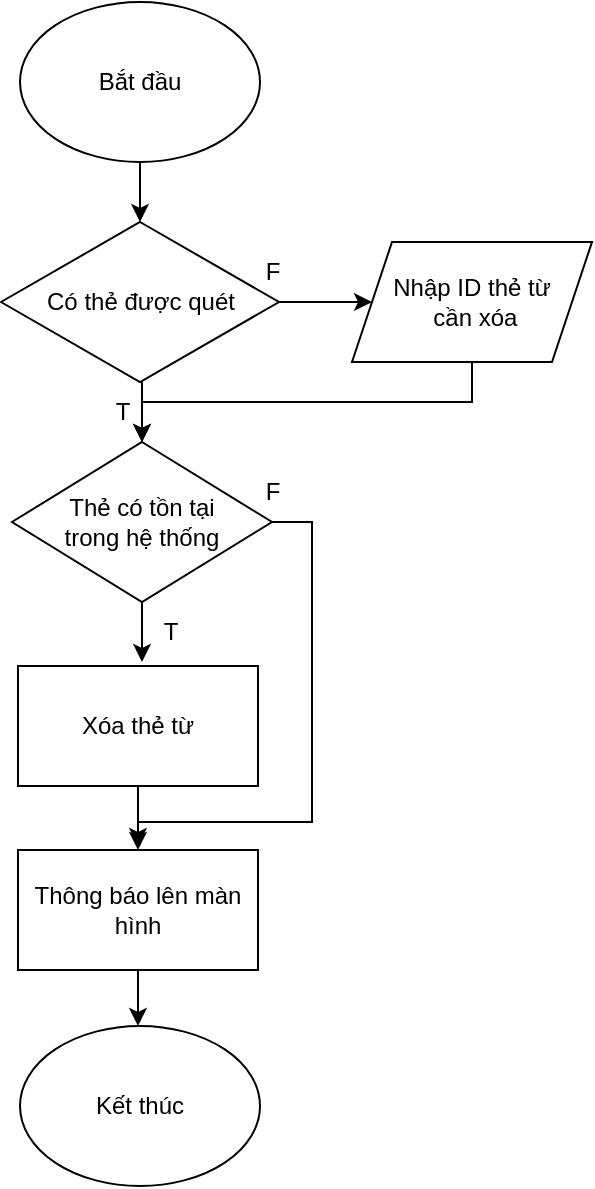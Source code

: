 <mxfile version="22.1.16" type="device">
  <diagram name="Page-1" id="O5MZVU0uX8mg8WbX39qI">
    <mxGraphModel dx="1230" dy="817" grid="1" gridSize="10" guides="1" tooltips="1" connect="1" arrows="1" fold="1" page="1" pageScale="1" pageWidth="827" pageHeight="1169" math="0" shadow="0">
      <root>
        <mxCell id="0" />
        <mxCell id="1" parent="0" />
        <mxCell id="I_1EfVJCWDu975_tZ_0z-16" style="edgeStyle=orthogonalEdgeStyle;rounded=0;orthogonalLoop=1;jettySize=auto;html=1;exitX=0.5;exitY=1;exitDx=0;exitDy=0;entryX=0.5;entryY=0;entryDx=0;entryDy=0;" edge="1" parent="1" source="I_1EfVJCWDu975_tZ_0z-2" target="I_1EfVJCWDu975_tZ_0z-15">
          <mxGeometry relative="1" as="geometry" />
        </mxCell>
        <mxCell id="I_1EfVJCWDu975_tZ_0z-2" value="Bắt đầu" style="ellipse;whiteSpace=wrap;html=1;" vertex="1" parent="1">
          <mxGeometry x="354" y="160" width="120" height="80" as="geometry" />
        </mxCell>
        <mxCell id="I_1EfVJCWDu975_tZ_0z-25" style="edgeStyle=orthogonalEdgeStyle;rounded=0;orthogonalLoop=1;jettySize=auto;html=1;exitX=0.5;exitY=1;exitDx=0;exitDy=0;entryX=0.5;entryY=0;entryDx=0;entryDy=0;" edge="1" parent="1" source="I_1EfVJCWDu975_tZ_0z-4" target="I_1EfVJCWDu975_tZ_0z-7">
          <mxGeometry relative="1" as="geometry" />
        </mxCell>
        <mxCell id="I_1EfVJCWDu975_tZ_0z-4" value="Nhập ID thẻ từ&lt;br&gt;&amp;nbsp;cần xóa" style="shape=parallelogram;perimeter=parallelogramPerimeter;whiteSpace=wrap;html=1;fixedSize=1;" vertex="1" parent="1">
          <mxGeometry x="520" y="280" width="120" height="60" as="geometry" />
        </mxCell>
        <mxCell id="I_1EfVJCWDu975_tZ_0z-22" style="edgeStyle=orthogonalEdgeStyle;rounded=0;orthogonalLoop=1;jettySize=auto;html=1;exitX=0.5;exitY=1;exitDx=0;exitDy=0;" edge="1" parent="1" source="I_1EfVJCWDu975_tZ_0z-7">
          <mxGeometry relative="1" as="geometry">
            <mxPoint x="415" y="490" as="targetPoint" />
          </mxGeometry>
        </mxCell>
        <mxCell id="I_1EfVJCWDu975_tZ_0z-23" style="edgeStyle=orthogonalEdgeStyle;rounded=0;orthogonalLoop=1;jettySize=auto;html=1;exitX=1;exitY=0.5;exitDx=0;exitDy=0;entryX=0.5;entryY=0;entryDx=0;entryDy=0;" edge="1" parent="1" source="I_1EfVJCWDu975_tZ_0z-7" target="I_1EfVJCWDu975_tZ_0z-11">
          <mxGeometry relative="1" as="geometry">
            <Array as="points">
              <mxPoint x="500" y="420" />
              <mxPoint x="500" y="570" />
              <mxPoint x="413" y="570" />
            </Array>
          </mxGeometry>
        </mxCell>
        <mxCell id="I_1EfVJCWDu975_tZ_0z-7" value="Thẻ có tồn tại &lt;br&gt;trong hệ thống" style="rhombus;whiteSpace=wrap;html=1;" vertex="1" parent="1">
          <mxGeometry x="350" y="380" width="130" height="80" as="geometry" />
        </mxCell>
        <mxCell id="I_1EfVJCWDu975_tZ_0z-8" style="edgeStyle=orthogonalEdgeStyle;rounded=0;orthogonalLoop=1;jettySize=auto;html=1;exitX=0.5;exitY=1;exitDx=0;exitDy=0;" edge="1" parent="1" source="I_1EfVJCWDu975_tZ_0z-9">
          <mxGeometry relative="1" as="geometry">
            <mxPoint x="413" y="582" as="targetPoint" />
          </mxGeometry>
        </mxCell>
        <mxCell id="I_1EfVJCWDu975_tZ_0z-9" value="Xóa thẻ từ" style="rounded=0;whiteSpace=wrap;html=1;" vertex="1" parent="1">
          <mxGeometry x="353" y="492" width="120" height="60" as="geometry" />
        </mxCell>
        <mxCell id="I_1EfVJCWDu975_tZ_0z-10" style="edgeStyle=orthogonalEdgeStyle;rounded=0;orthogonalLoop=1;jettySize=auto;html=1;exitX=0.5;exitY=1;exitDx=0;exitDy=0;entryX=0.5;entryY=0;entryDx=0;entryDy=0;" edge="1" parent="1" source="I_1EfVJCWDu975_tZ_0z-11">
          <mxGeometry relative="1" as="geometry">
            <mxPoint x="413" y="672" as="targetPoint" />
          </mxGeometry>
        </mxCell>
        <mxCell id="I_1EfVJCWDu975_tZ_0z-11" value="Thông báo lên màn hình" style="rounded=0;whiteSpace=wrap;html=1;" vertex="1" parent="1">
          <mxGeometry x="353" y="584" width="120" height="60" as="geometry" />
        </mxCell>
        <mxCell id="I_1EfVJCWDu975_tZ_0z-12" value="Kết thúc" style="ellipse;whiteSpace=wrap;html=1;" vertex="1" parent="1">
          <mxGeometry x="354" y="672" width="120" height="80" as="geometry" />
        </mxCell>
        <mxCell id="I_1EfVJCWDu975_tZ_0z-13" value="F" style="text;html=1;align=center;verticalAlign=middle;resizable=0;points=[];autosize=1;strokeColor=none;fillColor=none;" vertex="1" parent="1">
          <mxGeometry x="465" y="390" width="30" height="30" as="geometry" />
        </mxCell>
        <mxCell id="I_1EfVJCWDu975_tZ_0z-14" value="T" style="text;html=1;align=center;verticalAlign=middle;resizable=0;points=[];autosize=1;strokeColor=none;fillColor=none;" vertex="1" parent="1">
          <mxGeometry x="414" y="460" width="30" height="30" as="geometry" />
        </mxCell>
        <mxCell id="I_1EfVJCWDu975_tZ_0z-19" style="edgeStyle=orthogonalEdgeStyle;rounded=0;orthogonalLoop=1;jettySize=auto;html=1;exitX=0.5;exitY=1;exitDx=0;exitDy=0;entryX=0.5;entryY=0;entryDx=0;entryDy=0;" edge="1" parent="1" source="I_1EfVJCWDu975_tZ_0z-15" target="I_1EfVJCWDu975_tZ_0z-7">
          <mxGeometry relative="1" as="geometry" />
        </mxCell>
        <mxCell id="I_1EfVJCWDu975_tZ_0z-20" style="edgeStyle=orthogonalEdgeStyle;rounded=0;orthogonalLoop=1;jettySize=auto;html=1;exitX=1;exitY=0.5;exitDx=0;exitDy=0;entryX=0;entryY=0.5;entryDx=0;entryDy=0;" edge="1" parent="1" source="I_1EfVJCWDu975_tZ_0z-15" target="I_1EfVJCWDu975_tZ_0z-4">
          <mxGeometry relative="1" as="geometry" />
        </mxCell>
        <mxCell id="I_1EfVJCWDu975_tZ_0z-15" value="Có thẻ được quét" style="rhombus;whiteSpace=wrap;html=1;" vertex="1" parent="1">
          <mxGeometry x="344.5" y="270" width="139" height="80" as="geometry" />
        </mxCell>
        <mxCell id="I_1EfVJCWDu975_tZ_0z-18" value="F" style="text;html=1;align=center;verticalAlign=middle;resizable=0;points=[];autosize=1;strokeColor=none;fillColor=none;" vertex="1" parent="1">
          <mxGeometry x="465" y="280" width="30" height="30" as="geometry" />
        </mxCell>
        <mxCell id="I_1EfVJCWDu975_tZ_0z-21" value="T" style="text;html=1;align=center;verticalAlign=middle;resizable=0;points=[];autosize=1;strokeColor=none;fillColor=none;" vertex="1" parent="1">
          <mxGeometry x="390" y="350" width="30" height="30" as="geometry" />
        </mxCell>
      </root>
    </mxGraphModel>
  </diagram>
</mxfile>
